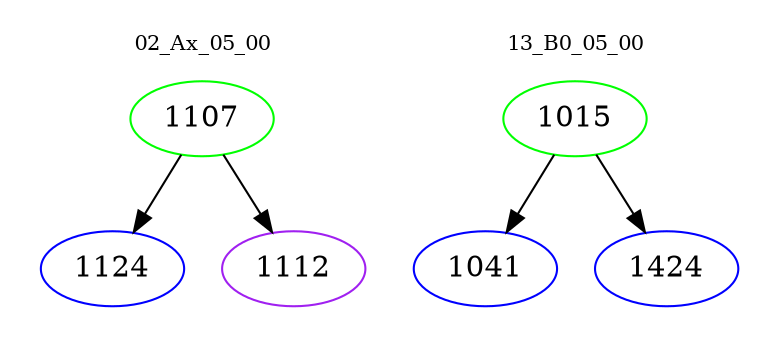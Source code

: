 digraph{
subgraph cluster_0 {
color = white
label = "02_Ax_05_00";
fontsize=10;
T0_1107 [label="1107", color="green"]
T0_1107 -> T0_1124 [color="black"]
T0_1124 [label="1124", color="blue"]
T0_1107 -> T0_1112 [color="black"]
T0_1112 [label="1112", color="purple"]
}
subgraph cluster_1 {
color = white
label = "13_B0_05_00";
fontsize=10;
T1_1015 [label="1015", color="green"]
T1_1015 -> T1_1041 [color="black"]
T1_1041 [label="1041", color="blue"]
T1_1015 -> T1_1424 [color="black"]
T1_1424 [label="1424", color="blue"]
}
}
